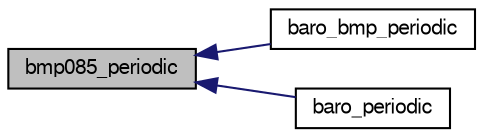digraph "bmp085_periodic"
{
  edge [fontname="FreeSans",fontsize="10",labelfontname="FreeSans",labelfontsize="10"];
  node [fontname="FreeSans",fontsize="10",shape=record];
  rankdir="LR";
  Node1 [label="bmp085_periodic",height=0.2,width=0.4,color="black", fillcolor="grey75", style="filled", fontcolor="black"];
  Node1 -> Node2 [dir="back",color="midnightblue",fontsize="10",style="solid",fontname="FreeSans"];
  Node2 [label="baro_bmp_periodic",height=0.2,width=0.4,color="black", fillcolor="white", style="filled",URL="$baro__bmp_8h.html#a2c8ab237cbb8ec936485236b89562181"];
  Node1 -> Node3 [dir="back",color="midnightblue",fontsize="10",style="solid",fontname="FreeSans"];
  Node3 [label="baro_periodic",height=0.2,width=0.4,color="black", fillcolor="white", style="filled",URL="$hbmini_2baro__board_8c.html#a23ed77c56ba44b3ed3cc3b8e378bdb00"];
}
